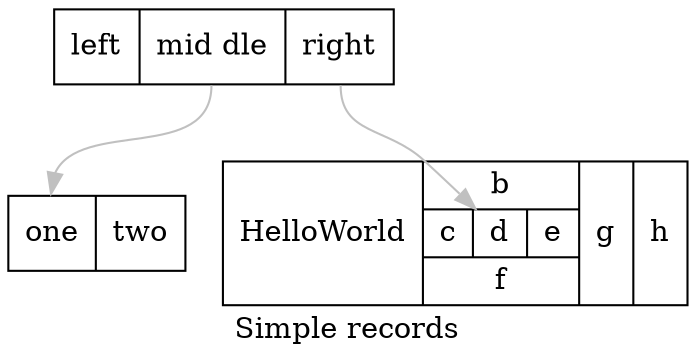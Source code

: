 digraph Perl
{
graph [ label="Simple records" ]
node [ shape="record" ]
edge [ color="grey" ]
"struct1" [ label="<f0> left|<f1> mid dle|<f2> right" ]
"struct2" [ label="<f0> one|<f1> two" ]
"struct3" [ label="Hello
World |{ b |{c|<here> d|e}| f}| g | h" ]
struct1:f1
struct2:f0
struct1:f1 -> struct2:f0 [ label="" ]
struct1:f2
struct3:here
struct1:f2 -> struct3:here [ label="" ]
}
